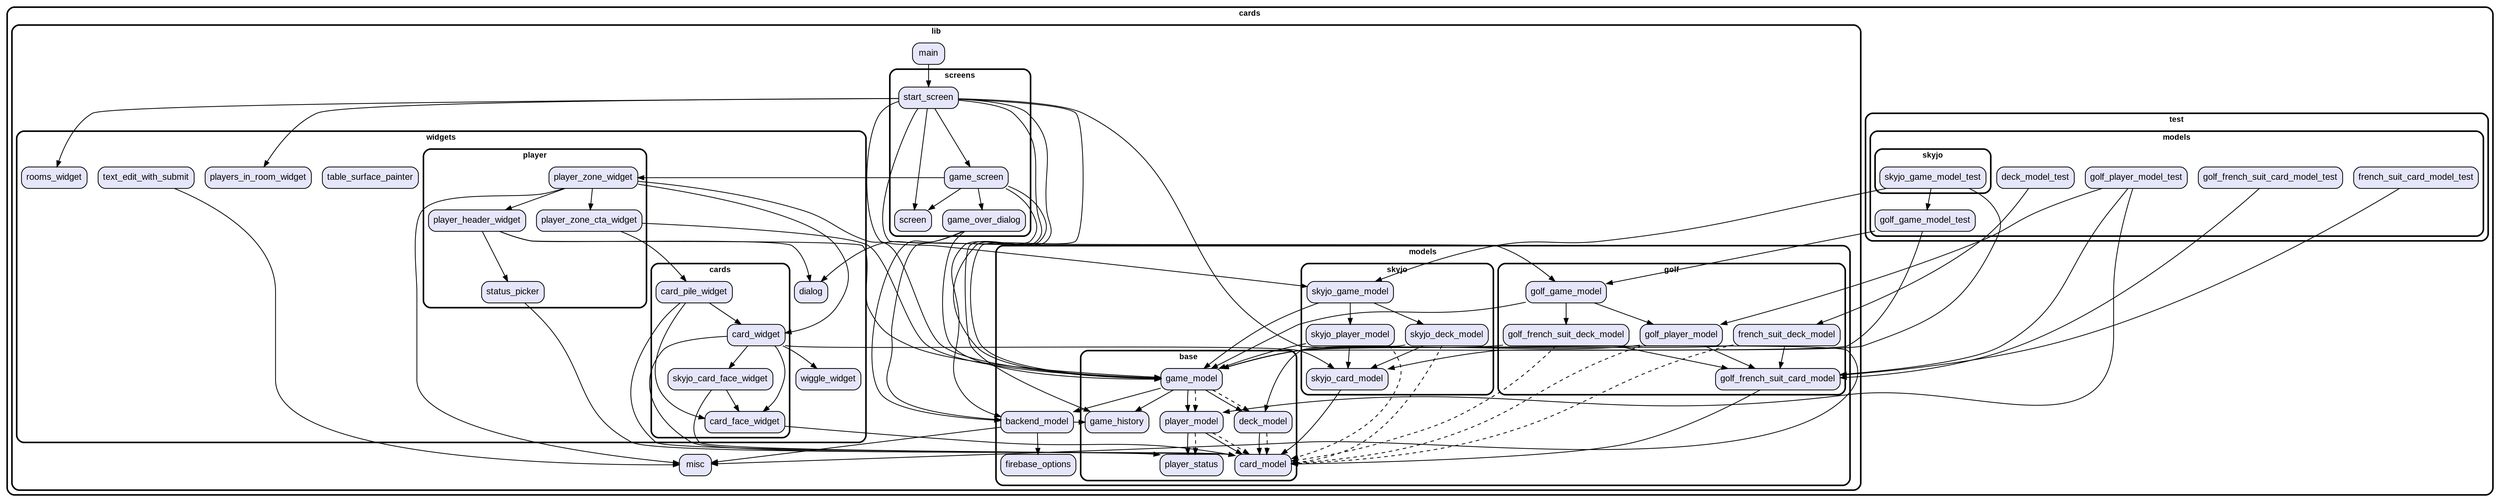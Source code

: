 digraph "" {
  graph [style=rounded fontname="Arial Black" fontsize=13 penwidth=2.6];
  node [shape=rect style="filled,rounded" fontname=Arial fontsize=15 fillcolor=Lavender penwidth=1.3];
  edge [penwidth=1.3];
  "/test/models/deck_model_test.dart" [label="deck_model_test"];
  "/test/models/golf_player_model_test.dart" [label="golf_player_model_test"];
  "/test/models/golf_french_suit_card_model_test.dart" [label="golf_french_suit_card_model_test"];
  "/test/models/french_suit_card_model_test.dart" [label="french_suit_card_model_test"];
  "/test/models/skyjo/skyjo_game_model_test.dart" [label="skyjo_game_model_test"];
  "/test/models/golf_game_model_test.dart" [label="golf_game_model_test"];
  "/lib/models/golf/golf_french_suit_deck_model.dart" [label="golf_french_suit_deck_model"];
  "/lib/models/golf/golf_french_suit_card_model.dart" [label="golf_french_suit_card_model"];
  "/lib/models/golf/french_suit_deck_model.dart" [label="french_suit_deck_model"];
  "/lib/models/golf/golf_game_model.dart" [label="golf_game_model"];
  "/lib/models/golf/golf_player_model.dart" [label="golf_player_model"];
  "/lib/models/firebase_options.dart" [label="firebase_options"];
  "/lib/models/skyjo/skyjo_deck_model.dart" [label="skyjo_deck_model"];
  "/lib/models/skyjo/skyjo_card_model.dart" [label="skyjo_card_model"];
  "/lib/models/skyjo/skyjo_game_model.dart" [label="skyjo_game_model"];
  "/lib/models/skyjo/skyjo_player_model.dart" [label="skyjo_player_model"];
  "/lib/models/backend_model.dart" [label="backend_model"];
  "/lib/models/base/player_status.dart" [label="player_status"];
  "/lib/models/base/game_model.dart" [label="game_model"];
  "/lib/models/base/game_history.dart" [label="game_history"];
  "/lib/models/base/player_model.dart" [label="player_model"];
  "/lib/models/base/card_model.dart" [label="card_model"];
  "/lib/models/base/deck_model.dart" [label="deck_model"];
  "/lib/screens/game_over_dialog.dart" [label="game_over_dialog"];
  "/lib/screens/game_screen.dart" [label="game_screen"];
  "/lib/screens/start_screen.dart" [label="start_screen"];
  "/lib/screens/screen.dart" [label="screen"];
  "/lib/main.dart" [label="main"];
  "/lib/misc.dart" [label="misc"];
  "/lib/widgets/table_surface_painter.dart" [label="table_surface_painter"];
  "/lib/widgets/cards/card_pile_widget.dart" [label="card_pile_widget"];
  "/lib/widgets/cards/skyjo_card_face_widget.dart" [label="skyjo_card_face_widget"];
  "/lib/widgets/cards/card_widget.dart" [label="card_widget"];
  "/lib/widgets/cards/card_face_widget.dart" [label="card_face_widget"];
  "/lib/widgets/dialog.dart" [label="dialog"];
  "/lib/widgets/wiggle_widget.dart" [label="wiggle_widget"];
  "/lib/widgets/players_in_room_widget.dart" [label="players_in_room_widget"];
  "/lib/widgets/text_edit_with_submit.dart" [label="text_edit_with_submit"];
  "/lib/widgets/rooms_widget.dart" [label="rooms_widget"];
  "/lib/widgets/player/player_zone_cta_widget.dart" [label="player_zone_cta_widget"];
  "/lib/widgets/player/status_picker.dart" [label="status_picker"];
  "/lib/widgets/player/player_header_widget.dart" [label="player_header_widget"];
  "/lib/widgets/player/player_zone_widget.dart" [label="player_zone_widget"];
  subgraph "cluster~" {
    label="cards";
    subgraph "cluster~/test" {
      label="test";
      subgraph "cluster~/test/models" {
        label="models";
        "/test/models/deck_model_test.dart";
        "/test/models/golf_player_model_test.dart";
        "/test/models/golf_french_suit_card_model_test.dart";
        "/test/models/french_suit_card_model_test.dart";
        "/test/models/golf_game_model_test.dart";
        subgraph "cluster~/test/models/skyjo" {
          label="skyjo";
          "/test/models/skyjo/skyjo_game_model_test.dart";
        }
      }
    }
    subgraph "cluster~/lib" {
      label="lib";
      "/lib/main.dart";
      "/lib/misc.dart";
      subgraph "cluster~/lib/models" {
        label="models";
        "/lib/models/firebase_options.dart";
        "/lib/models/backend_model.dart";
        subgraph "cluster~/lib/models/golf" {
          label="golf";
          "/lib/models/golf/golf_french_suit_deck_model.dart";
          "/lib/models/golf/golf_french_suit_card_model.dart";
          "/lib/models/golf/french_suit_deck_model.dart";
          "/lib/models/golf/golf_game_model.dart";
          "/lib/models/golf/golf_player_model.dart";
        }
        subgraph "cluster~/lib/models/skyjo" {
          label="skyjo";
          "/lib/models/skyjo/skyjo_deck_model.dart";
          "/lib/models/skyjo/skyjo_card_model.dart";
          "/lib/models/skyjo/skyjo_game_model.dart";
          "/lib/models/skyjo/skyjo_player_model.dart";
        }
        subgraph "cluster~/lib/models/base" {
          label="base";
          "/lib/models/base/player_status.dart";
          "/lib/models/base/game_model.dart";
          "/lib/models/base/game_history.dart";
          "/lib/models/base/player_model.dart";
          "/lib/models/base/card_model.dart";
          "/lib/models/base/deck_model.dart";
        }
      }
      subgraph "cluster~/lib/screens" {
        label="screens";
        "/lib/screens/game_over_dialog.dart";
        "/lib/screens/game_screen.dart";
        "/lib/screens/start_screen.dart";
        "/lib/screens/screen.dart";
      }
      subgraph "cluster~/lib/widgets" {
        label="widgets";
        "/lib/widgets/table_surface_painter.dart";
        "/lib/widgets/dialog.dart";
        "/lib/widgets/wiggle_widget.dart";
        "/lib/widgets/players_in_room_widget.dart";
        "/lib/widgets/text_edit_with_submit.dart";
        "/lib/widgets/rooms_widget.dart";
        subgraph "cluster~/lib/widgets/cards" {
          label="cards";
          "/lib/widgets/cards/card_pile_widget.dart";
          "/lib/widgets/cards/skyjo_card_face_widget.dart";
          "/lib/widgets/cards/card_widget.dart";
          "/lib/widgets/cards/card_face_widget.dart";
        }
        subgraph "cluster~/lib/widgets/player" {
          label="player";
          "/lib/widgets/player/player_zone_cta_widget.dart";
          "/lib/widgets/player/status_picker.dart";
          "/lib/widgets/player/player_header_widget.dart";
          "/lib/widgets/player/player_zone_widget.dart";
        }
      }
    }
  }
  "/test/models/deck_model_test.dart" -> "/lib/models/golf/french_suit_deck_model.dart";
  "/test/models/golf_player_model_test.dart" -> "/lib/models/base/player_model.dart";
  "/test/models/golf_player_model_test.dart" -> "/lib/models/golf/golf_french_suit_card_model.dart";
  "/test/models/golf_player_model_test.dart" -> "/lib/models/golf/golf_player_model.dart";
  "/test/models/golf_french_suit_card_model_test.dart" -> "/lib/models/golf/golf_french_suit_card_model.dart";
  "/test/models/french_suit_card_model_test.dart" -> "/lib/models/golf/golf_french_suit_card_model.dart";
  "/test/models/skyjo/skyjo_game_model_test.dart" -> "/lib/models/skyjo/skyjo_card_model.dart";
  "/test/models/skyjo/skyjo_game_model_test.dart" -> "/lib/models/skyjo/skyjo_game_model.dart";
  "/test/models/skyjo/skyjo_game_model_test.dart" -> "/test/models/golf_game_model_test.dart";
  "/test/models/golf_game_model_test.dart" -> "/lib/models/base/game_model.dart";
  "/test/models/golf_game_model_test.dart" -> "/lib/models/golf/golf_game_model.dart";
  "/lib/models/golf/golf_french_suit_deck_model.dart" -> "/lib/models/base/game_model.dart";
  "/lib/models/golf/golf_french_suit_deck_model.dart" -> "/lib/models/golf/golf_french_suit_card_model.dart";
  "/lib/models/golf/golf_french_suit_deck_model.dart" -> "/lib/models/base/card_model.dart" [style=dashed];
  "/lib/models/golf/golf_french_suit_card_model.dart" -> "/lib/models/base/card_model.dart";
  "/lib/models/golf/french_suit_deck_model.dart" -> "/lib/models/base/game_model.dart";
  "/lib/models/golf/french_suit_deck_model.dart" -> "/lib/models/golf/golf_french_suit_card_model.dart";
  "/lib/models/golf/french_suit_deck_model.dart" -> "/lib/models/base/card_model.dart" [style=dashed];
  "/lib/models/golf/golf_game_model.dart" -> "/lib/models/base/game_model.dart";
  "/lib/models/golf/golf_game_model.dart" -> "/lib/models/golf/golf_french_suit_deck_model.dart";
  "/lib/models/golf/golf_game_model.dart" -> "/lib/models/golf/golf_player_model.dart";
  "/lib/models/golf/golf_player_model.dart" -> "/lib/models/base/game_model.dart";
  "/lib/models/golf/golf_player_model.dart" -> "/lib/models/golf/golf_french_suit_card_model.dart";
  "/lib/models/golf/golf_player_model.dart" -> "/lib/models/base/card_model.dart" [style=dashed];
  "/lib/models/skyjo/skyjo_deck_model.dart" -> "/lib/models/base/deck_model.dart";
  "/lib/models/skyjo/skyjo_deck_model.dart" -> "/lib/models/skyjo/skyjo_card_model.dart";
  "/lib/models/skyjo/skyjo_deck_model.dart" -> "/lib/models/base/card_model.dart" [style=dashed];
  "/lib/models/skyjo/skyjo_card_model.dart" -> "/lib/models/base/card_model.dart";
  "/lib/models/skyjo/skyjo_game_model.dart" -> "/lib/models/base/game_model.dart";
  "/lib/models/skyjo/skyjo_game_model.dart" -> "/lib/models/skyjo/skyjo_deck_model.dart";
  "/lib/models/skyjo/skyjo_game_model.dart" -> "/lib/models/skyjo/skyjo_player_model.dart";
  "/lib/models/skyjo/skyjo_player_model.dart" -> "/lib/models/base/game_model.dart";
  "/lib/models/skyjo/skyjo_player_model.dart" -> "/lib/models/skyjo/skyjo_card_model.dart";
  "/lib/models/skyjo/skyjo_player_model.dart" -> "/lib/models/base/card_model.dart" [style=dashed];
  "/lib/models/backend_model.dart" -> "/lib/misc.dart";
  "/lib/models/backend_model.dart" -> "/lib/models/base/game_history.dart";
  "/lib/models/backend_model.dart" -> "/lib/models/firebase_options.dart";
  "/lib/models/base/game_model.dart" -> "/lib/models/backend_model.dart";
  "/lib/models/base/game_model.dart" -> "/lib/models/base/deck_model.dart";
  "/lib/models/base/game_model.dart" -> "/lib/models/base/game_history.dart";
  "/lib/models/base/game_model.dart" -> "/lib/models/base/player_model.dart";
  "/lib/models/base/game_model.dart" -> "/lib/models/base/deck_model.dart" [style=dashed];
  "/lib/models/base/game_model.dart" -> "/lib/models/base/player_model.dart" [style=dashed];
  "/lib/models/base/player_model.dart" -> "/lib/models/base/card_model.dart";
  "/lib/models/base/player_model.dart" -> "/lib/models/base/player_status.dart";
  "/lib/models/base/player_model.dart" -> "/lib/models/base/card_model.dart" [style=dashed];
  "/lib/models/base/player_model.dart" -> "/lib/models/base/player_status.dart" [style=dashed];
  "/lib/models/base/deck_model.dart" -> "/lib/models/base/card_model.dart";
  "/lib/models/base/deck_model.dart" -> "/lib/models/base/card_model.dart" [style=dashed];
  "/lib/screens/game_over_dialog.dart" -> "/lib/models/backend_model.dart";
  "/lib/screens/game_over_dialog.dart" -> "/lib/models/base/game_model.dart";
  "/lib/screens/game_over_dialog.dart" -> "/lib/widgets/dialog.dart";
  "/lib/screens/game_screen.dart" -> "/lib/models/backend_model.dart";
  "/lib/screens/game_screen.dart" -> "/lib/models/base/game_model.dart";
  "/lib/screens/game_screen.dart" -> "/lib/screens/game_over_dialog.dart";
  "/lib/screens/game_screen.dart" -> "/lib/screens/screen.dart";
  "/lib/screens/game_screen.dart" -> "/lib/widgets/player/player_zone_widget.dart";
  "/lib/screens/start_screen.dart" -> "/lib/misc.dart";
  "/lib/screens/start_screen.dart" -> "/lib/models/backend_model.dart";
  "/lib/screens/start_screen.dart" -> "/lib/models/base/game_history.dart";
  "/lib/screens/start_screen.dart" -> "/lib/models/base/game_model.dart";
  "/lib/screens/start_screen.dart" -> "/lib/models/golf/golf_game_model.dart";
  "/lib/screens/start_screen.dart" -> "/lib/models/skyjo/skyjo_game_model.dart";
  "/lib/screens/start_screen.dart" -> "/lib/screens/game_screen.dart";
  "/lib/screens/start_screen.dart" -> "/lib/screens/screen.dart";
  "/lib/screens/start_screen.dart" -> "/lib/widgets/players_in_room_widget.dart";
  "/lib/screens/start_screen.dart" -> "/lib/widgets/rooms_widget.dart";
  "/lib/main.dart" -> "/lib/screens/start_screen.dart";
  "/lib/widgets/cards/card_pile_widget.dart" -> "/lib/models/base/card_model.dart";
  "/lib/widgets/cards/card_pile_widget.dart" -> "/lib/widgets/cards/card_face_widget.dart";
  "/lib/widgets/cards/card_pile_widget.dart" -> "/lib/widgets/cards/card_widget.dart";
  "/lib/widgets/cards/skyjo_card_face_widget.dart" -> "/lib/models/base/card_model.dart";
  "/lib/widgets/cards/skyjo_card_face_widget.dart" -> "/lib/widgets/cards/card_face_widget.dart";
  "/lib/widgets/cards/card_widget.dart" -> "/lib/models/base/card_model.dart";
  "/lib/widgets/cards/card_widget.dart" -> "/lib/models/skyjo/skyjo_card_model.dart";
  "/lib/widgets/cards/card_widget.dart" -> "/lib/widgets/cards/card_face_widget.dart";
  "/lib/widgets/cards/card_widget.dart" -> "/lib/widgets/cards/skyjo_card_face_widget.dart";
  "/lib/widgets/cards/card_widget.dart" -> "/lib/widgets/wiggle_widget.dart";
  "/lib/widgets/cards/card_face_widget.dart" -> "/lib/models/base/card_model.dart";
  "/lib/widgets/text_edit_with_submit.dart" -> "/lib/misc.dart";
  "/lib/widgets/player/player_zone_cta_widget.dart" -> "/lib/models/base/game_model.dart";
  "/lib/widgets/player/player_zone_cta_widget.dart" -> "/lib/widgets/cards/card_pile_widget.dart";
  "/lib/widgets/player/status_picker.dart" -> "/lib/models/base/player_status.dart";
  "/lib/widgets/player/player_header_widget.dart" -> "/lib/models/base/game_model.dart";
  "/lib/widgets/player/player_header_widget.dart" -> "/lib/widgets/dialog.dart";
  "/lib/widgets/player/player_header_widget.dart" -> "/lib/widgets/player/status_picker.dart";
  "/lib/widgets/player/player_zone_widget.dart" -> "/lib/misc.dart";
  "/lib/widgets/player/player_zone_widget.dart" -> "/lib/models/base/game_model.dart";
  "/lib/widgets/player/player_zone_widget.dart" -> "/lib/widgets/cards/card_widget.dart";
  "/lib/widgets/player/player_zone_widget.dart" -> "/lib/widgets/player/player_header_widget.dart";
  "/lib/widgets/player/player_zone_widget.dart" -> "/lib/widgets/player/player_zone_cta_widget.dart";
}
